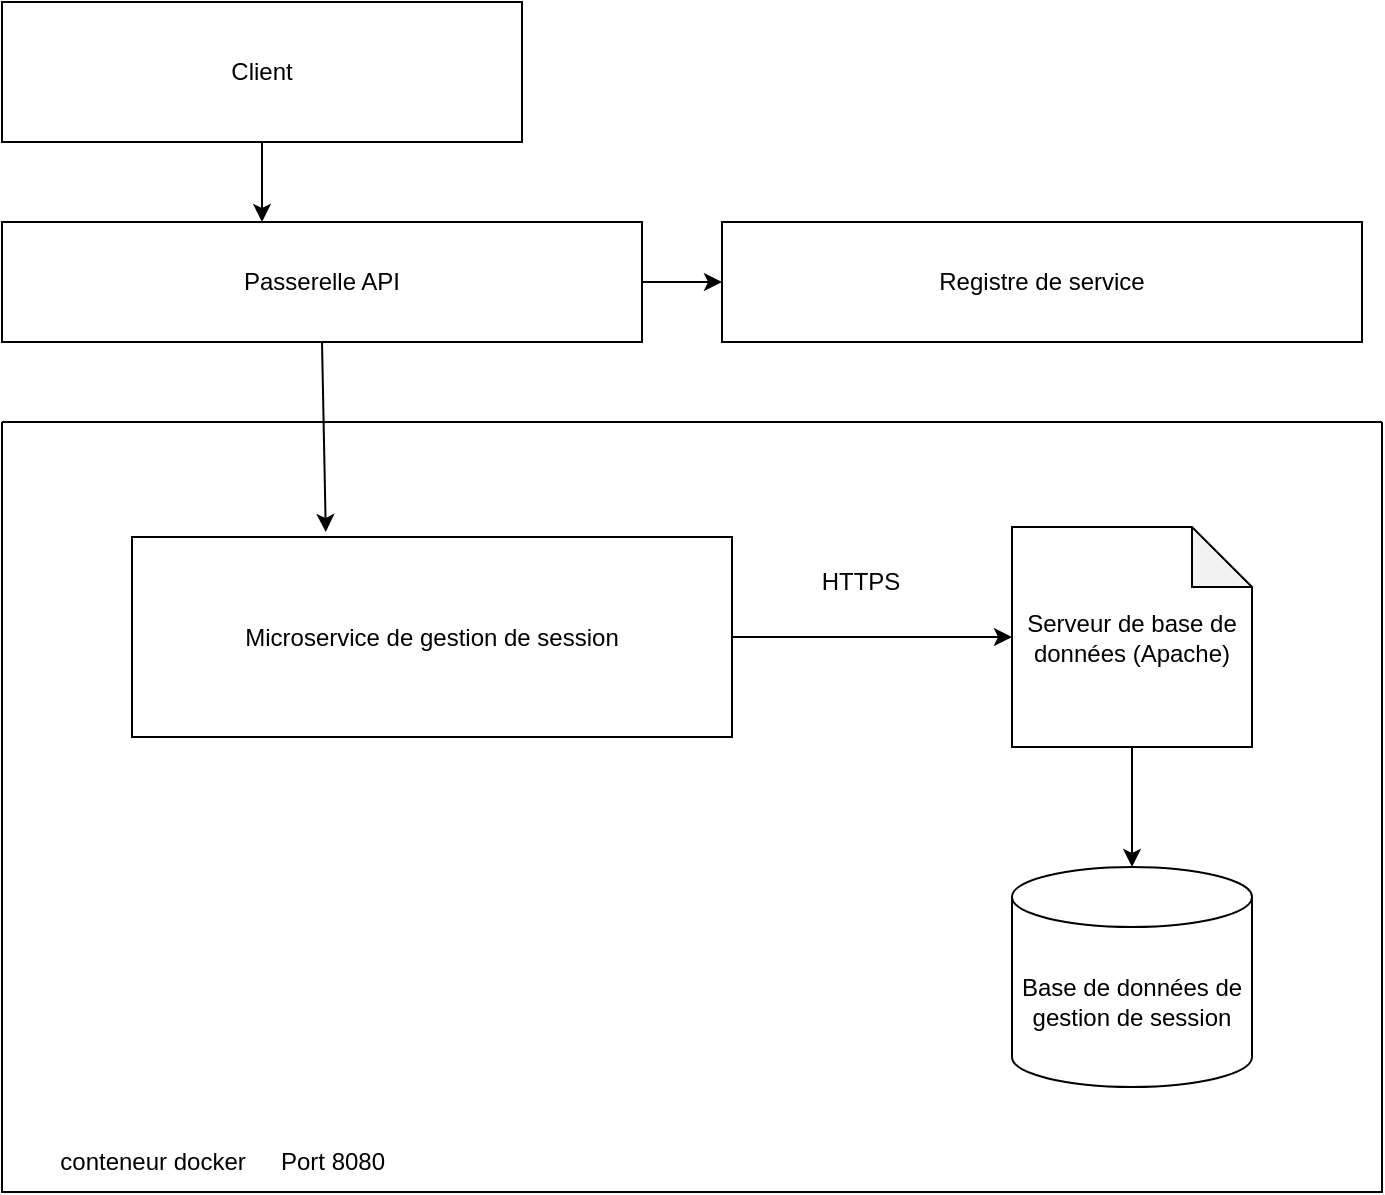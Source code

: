 <mxfile version="17.5.0" type="github">
  <diagram id="DjuPNVFT3o-H4Go0dRkL" name="Page-1">
    <mxGraphModel dx="1422" dy="724" grid="1" gridSize="10" guides="1" tooltips="1" connect="1" arrows="1" fold="1" page="1" pageScale="1" pageWidth="827" pageHeight="1169" math="0" shadow="0">
      <root>
        <mxCell id="0" />
        <mxCell id="1" parent="0" />
        <mxCell id="o5xTC9oFkGva9_HFKY-1-6" value="" style="swimlane;startSize=0;" parent="1" vertex="1">
          <mxGeometry x="10" y="220" width="690" height="385" as="geometry" />
        </mxCell>
        <mxCell id="o5xTC9oFkGva9_HFKY-1-10" value="conteneur docker" style="text;html=1;align=center;verticalAlign=middle;resizable=0;points=[];autosize=1;strokeColor=none;fillColor=none;" parent="o5xTC9oFkGva9_HFKY-1-6" vertex="1">
          <mxGeometry x="20" y="360" width="110" height="20" as="geometry" />
        </mxCell>
        <mxCell id="o5xTC9oFkGva9_HFKY-1-1" value="Base de données de gestion de session" style="shape=cylinder3;whiteSpace=wrap;html=1;boundedLbl=1;backgroundOutline=1;size=15;" parent="o5xTC9oFkGva9_HFKY-1-6" vertex="1">
          <mxGeometry x="505" y="222.5" width="120" height="110" as="geometry" />
        </mxCell>
        <mxCell id="o5xTC9oFkGva9_HFKY-1-4" value="Serveur de base de données (Apache)" style="shape=note;whiteSpace=wrap;html=1;backgroundOutline=1;darkOpacity=0.05;" parent="o5xTC9oFkGva9_HFKY-1-6" vertex="1">
          <mxGeometry x="505" y="52.5" width="120" height="110" as="geometry" />
        </mxCell>
        <mxCell id="o5xTC9oFkGva9_HFKY-1-5" value="" style="endArrow=classic;html=1;rounded=0;entryX=0.5;entryY=0;entryDx=0;entryDy=0;entryPerimeter=0;exitX=0.5;exitY=1;exitDx=0;exitDy=0;exitPerimeter=0;" parent="o5xTC9oFkGva9_HFKY-1-6" source="o5xTC9oFkGva9_HFKY-1-4" target="o5xTC9oFkGva9_HFKY-1-1" edge="1">
          <mxGeometry width="50" height="50" relative="1" as="geometry">
            <mxPoint x="385" y="242.5" as="sourcePoint" />
            <mxPoint x="435" y="192.5" as="targetPoint" />
          </mxGeometry>
        </mxCell>
        <mxCell id="o5xTC9oFkGva9_HFKY-1-11" value="Microservice de gestion de session" style="rounded=0;whiteSpace=wrap;html=1;" parent="o5xTC9oFkGva9_HFKY-1-6" vertex="1">
          <mxGeometry x="65" y="57.5" width="300" height="100" as="geometry" />
        </mxCell>
        <mxCell id="o5xTC9oFkGva9_HFKY-1-12" value="" style="endArrow=classic;html=1;rounded=0;entryX=0;entryY=0.5;entryDx=0;entryDy=0;entryPerimeter=0;exitX=1;exitY=0.5;exitDx=0;exitDy=0;" parent="o5xTC9oFkGva9_HFKY-1-6" source="o5xTC9oFkGva9_HFKY-1-11" target="o5xTC9oFkGva9_HFKY-1-4" edge="1">
          <mxGeometry width="50" height="50" relative="1" as="geometry">
            <mxPoint x="335" y="212.5" as="sourcePoint" />
            <mxPoint x="385" y="162.5" as="targetPoint" />
          </mxGeometry>
        </mxCell>
        <mxCell id="o5xTC9oFkGva9_HFKY-1-13" value="Port 8080" style="text;html=1;align=center;verticalAlign=middle;resizable=0;points=[];autosize=1;strokeColor=none;fillColor=none;" parent="o5xTC9oFkGva9_HFKY-1-6" vertex="1">
          <mxGeometry x="130" y="360" width="70" height="20" as="geometry" />
        </mxCell>
        <mxCell id="o5xTC9oFkGva9_HFKY-1-14" value="HTTPS" style="text;html=1;align=center;verticalAlign=middle;resizable=0;points=[];autosize=1;strokeColor=none;fillColor=none;" parent="o5xTC9oFkGva9_HFKY-1-6" vertex="1">
          <mxGeometry x="404" y="70" width="50" height="20" as="geometry" />
        </mxCell>
        <mxCell id="o5xTC9oFkGva9_HFKY-1-16" value="Passerelle API" style="rounded=0;whiteSpace=wrap;html=1;" parent="1" vertex="1">
          <mxGeometry x="10" y="120" width="320" height="60" as="geometry" />
        </mxCell>
        <mxCell id="o5xTC9oFkGva9_HFKY-1-17" value="Registre de service" style="rounded=0;whiteSpace=wrap;html=1;" parent="1" vertex="1">
          <mxGeometry x="370" y="120" width="320" height="60" as="geometry" />
        </mxCell>
        <mxCell id="o5xTC9oFkGva9_HFKY-1-18" value="" style="endArrow=classic;html=1;rounded=0;entryX=0;entryY=0.5;entryDx=0;entryDy=0;exitX=1;exitY=0.5;exitDx=0;exitDy=0;" parent="1" source="o5xTC9oFkGva9_HFKY-1-16" target="o5xTC9oFkGva9_HFKY-1-17" edge="1">
          <mxGeometry width="50" height="50" relative="1" as="geometry">
            <mxPoint x="390" y="370" as="sourcePoint" />
            <mxPoint x="440" y="320" as="targetPoint" />
          </mxGeometry>
        </mxCell>
        <mxCell id="o5xTC9oFkGva9_HFKY-1-19" value="" style="endArrow=classic;html=1;rounded=0;entryX=0.323;entryY=-0.025;entryDx=0;entryDy=0;exitX=0.5;exitY=1;exitDx=0;exitDy=0;entryPerimeter=0;" parent="1" source="o5xTC9oFkGva9_HFKY-1-16" target="o5xTC9oFkGva9_HFKY-1-11" edge="1">
          <mxGeometry width="50" height="50" relative="1" as="geometry">
            <mxPoint x="390" y="370" as="sourcePoint" />
            <mxPoint x="440" y="320" as="targetPoint" />
          </mxGeometry>
        </mxCell>
        <mxCell id="o5xTC9oFkGva9_HFKY-1-20" value="Client" style="rounded=0;whiteSpace=wrap;html=1;" parent="1" vertex="1">
          <mxGeometry x="10" y="10" width="260" height="70" as="geometry" />
        </mxCell>
        <mxCell id="o5xTC9oFkGva9_HFKY-1-21" value="" style="endArrow=classic;html=1;rounded=0;exitX=0.5;exitY=1;exitDx=0;exitDy=0;" parent="1" source="o5xTC9oFkGva9_HFKY-1-20" edge="1">
          <mxGeometry width="50" height="50" relative="1" as="geometry">
            <mxPoint x="390" y="370" as="sourcePoint" />
            <mxPoint x="140" y="120" as="targetPoint" />
          </mxGeometry>
        </mxCell>
      </root>
    </mxGraphModel>
  </diagram>
</mxfile>
